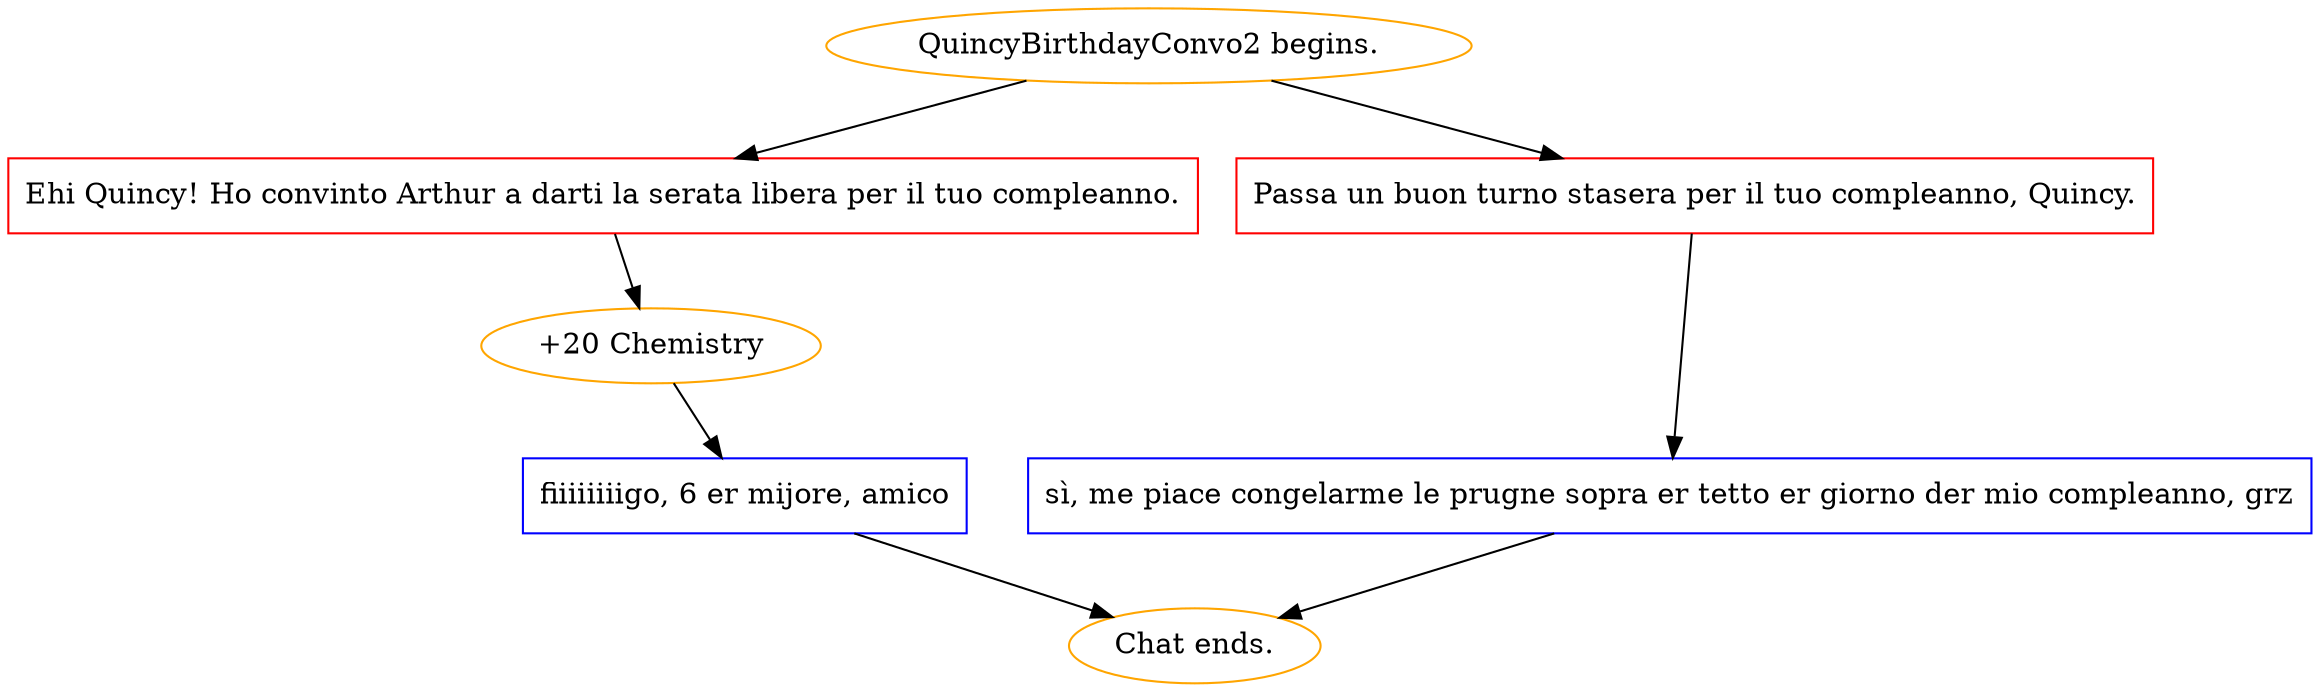 digraph {
	"QuincyBirthdayConvo2 begins." [color=orange];
		"QuincyBirthdayConvo2 begins." -> j2948004968;
		"QuincyBirthdayConvo2 begins." -> j3495203646;
	j2948004968 [label="Ehi Quincy! Ho convinto Arthur a darti la serata libera per il tuo compleanno.",shape=box,color=red];
		j2948004968 -> j3878968106;
	j3495203646 [label="Passa un buon turno stasera per il tuo compleanno, Quincy.",shape=box,color=red];
		j3495203646 -> j1096079258;
	j3878968106 [label="+20 Chemistry",color=orange];
		j3878968106 -> j1040038065;
	j1096079258 [label="sì, me piace congelarme le prugne sopra er tetto er giorno der mio compleanno, grz",shape=box,color=blue];
		j1096079258 -> "Chat ends.";
	j1040038065 [label="fiiiiiiiigo, 6 er mijore, amico",shape=box,color=blue];
		j1040038065 -> "Chat ends.";
	"Chat ends." [color=orange];
}